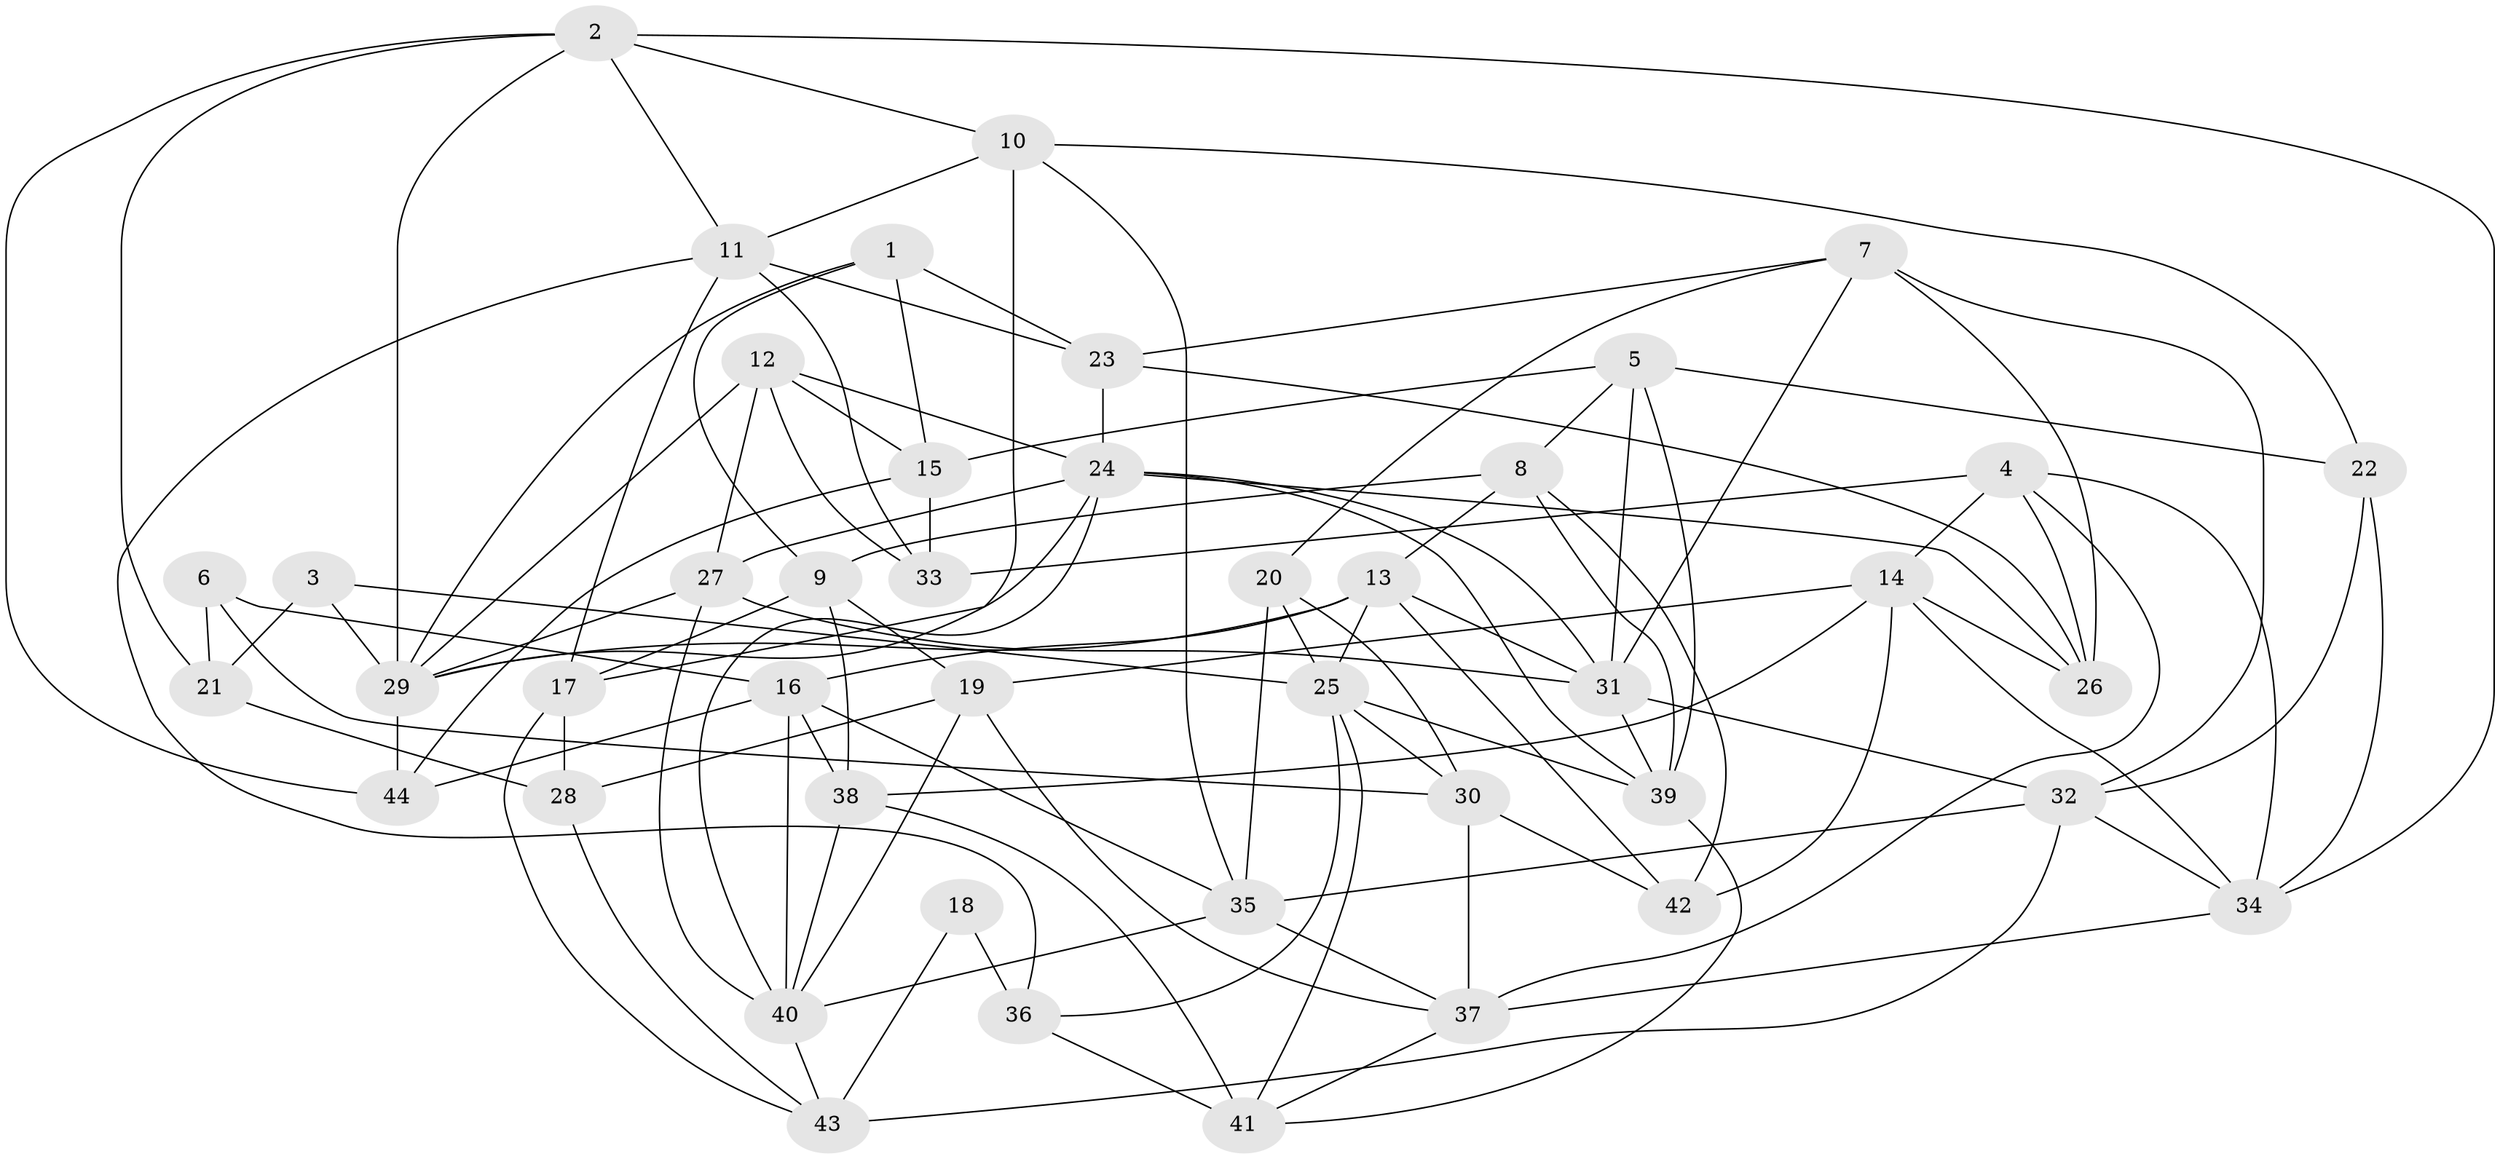 // original degree distribution, {4: 1.0}
// Generated by graph-tools (version 1.1) at 2025/03/03/09/25 03:03:05]
// undirected, 44 vertices, 113 edges
graph export_dot {
graph [start="1"]
  node [color=gray90,style=filled];
  1;
  2;
  3;
  4;
  5;
  6;
  7;
  8;
  9;
  10;
  11;
  12;
  13;
  14;
  15;
  16;
  17;
  18;
  19;
  20;
  21;
  22;
  23;
  24;
  25;
  26;
  27;
  28;
  29;
  30;
  31;
  32;
  33;
  34;
  35;
  36;
  37;
  38;
  39;
  40;
  41;
  42;
  43;
  44;
  1 -- 9 [weight=1.0];
  1 -- 15 [weight=1.0];
  1 -- 23 [weight=1.0];
  1 -- 29 [weight=1.0];
  2 -- 10 [weight=1.0];
  2 -- 11 [weight=1.0];
  2 -- 21 [weight=1.0];
  2 -- 29 [weight=1.0];
  2 -- 34 [weight=1.0];
  2 -- 44 [weight=1.0];
  3 -- 21 [weight=1.0];
  3 -- 25 [weight=1.0];
  3 -- 29 [weight=2.0];
  4 -- 14 [weight=1.0];
  4 -- 26 [weight=1.0];
  4 -- 33 [weight=2.0];
  4 -- 34 [weight=1.0];
  4 -- 37 [weight=1.0];
  5 -- 8 [weight=1.0];
  5 -- 15 [weight=2.0];
  5 -- 22 [weight=1.0];
  5 -- 31 [weight=1.0];
  5 -- 39 [weight=1.0];
  6 -- 16 [weight=1.0];
  6 -- 21 [weight=2.0];
  6 -- 30 [weight=1.0];
  7 -- 20 [weight=1.0];
  7 -- 23 [weight=1.0];
  7 -- 26 [weight=1.0];
  7 -- 31 [weight=2.0];
  7 -- 32 [weight=1.0];
  8 -- 9 [weight=2.0];
  8 -- 13 [weight=1.0];
  8 -- 39 [weight=1.0];
  8 -- 42 [weight=1.0];
  9 -- 17 [weight=1.0];
  9 -- 19 [weight=1.0];
  9 -- 38 [weight=1.0];
  10 -- 11 [weight=1.0];
  10 -- 17 [weight=2.0];
  10 -- 22 [weight=1.0];
  10 -- 35 [weight=1.0];
  11 -- 17 [weight=1.0];
  11 -- 23 [weight=1.0];
  11 -- 33 [weight=1.0];
  11 -- 36 [weight=1.0];
  12 -- 15 [weight=1.0];
  12 -- 24 [weight=1.0];
  12 -- 27 [weight=1.0];
  12 -- 29 [weight=1.0];
  12 -- 33 [weight=2.0];
  13 -- 16 [weight=1.0];
  13 -- 25 [weight=1.0];
  13 -- 29 [weight=1.0];
  13 -- 31 [weight=1.0];
  13 -- 42 [weight=1.0];
  14 -- 19 [weight=1.0];
  14 -- 26 [weight=1.0];
  14 -- 34 [weight=1.0];
  14 -- 38 [weight=1.0];
  14 -- 42 [weight=1.0];
  15 -- 33 [weight=1.0];
  15 -- 44 [weight=1.0];
  16 -- 35 [weight=1.0];
  16 -- 38 [weight=2.0];
  16 -- 40 [weight=1.0];
  16 -- 44 [weight=2.0];
  17 -- 28 [weight=1.0];
  17 -- 43 [weight=1.0];
  18 -- 36 [weight=2.0];
  18 -- 43 [weight=2.0];
  19 -- 28 [weight=2.0];
  19 -- 37 [weight=1.0];
  19 -- 40 [weight=1.0];
  20 -- 25 [weight=1.0];
  20 -- 30 [weight=1.0];
  20 -- 35 [weight=1.0];
  21 -- 28 [weight=2.0];
  22 -- 32 [weight=1.0];
  22 -- 34 [weight=1.0];
  23 -- 24 [weight=1.0];
  23 -- 26 [weight=2.0];
  24 -- 26 [weight=1.0];
  24 -- 27 [weight=1.0];
  24 -- 29 [weight=1.0];
  24 -- 31 [weight=1.0];
  24 -- 39 [weight=1.0];
  24 -- 40 [weight=1.0];
  25 -- 30 [weight=2.0];
  25 -- 36 [weight=1.0];
  25 -- 39 [weight=1.0];
  25 -- 41 [weight=1.0];
  27 -- 29 [weight=1.0];
  27 -- 31 [weight=1.0];
  27 -- 40 [weight=2.0];
  28 -- 43 [weight=1.0];
  29 -- 44 [weight=2.0];
  30 -- 37 [weight=1.0];
  30 -- 42 [weight=1.0];
  31 -- 32 [weight=1.0];
  31 -- 39 [weight=1.0];
  32 -- 34 [weight=1.0];
  32 -- 35 [weight=1.0];
  32 -- 43 [weight=1.0];
  34 -- 37 [weight=1.0];
  35 -- 37 [weight=1.0];
  35 -- 40 [weight=1.0];
  36 -- 41 [weight=2.0];
  37 -- 41 [weight=1.0];
  38 -- 40 [weight=1.0];
  38 -- 41 [weight=1.0];
  39 -- 41 [weight=1.0];
  40 -- 43 [weight=1.0];
}

